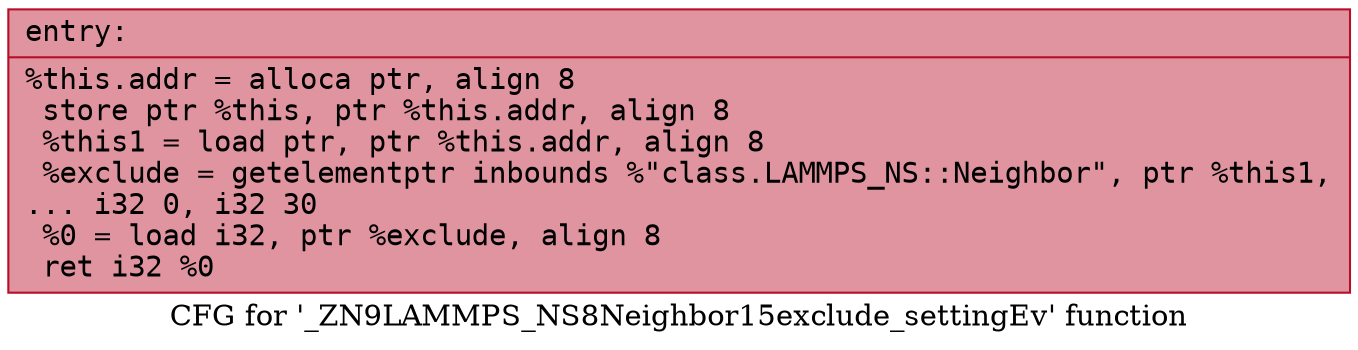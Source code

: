 digraph "CFG for '_ZN9LAMMPS_NS8Neighbor15exclude_settingEv' function" {
	label="CFG for '_ZN9LAMMPS_NS8Neighbor15exclude_settingEv' function";

	Node0x5563be1292e0 [shape=record,color="#b70d28ff", style=filled, fillcolor="#b70d2870" fontname="Courier",label="{entry:\l|  %this.addr = alloca ptr, align 8\l  store ptr %this, ptr %this.addr, align 8\l  %this1 = load ptr, ptr %this.addr, align 8\l  %exclude = getelementptr inbounds %\"class.LAMMPS_NS::Neighbor\", ptr %this1,\l... i32 0, i32 30\l  %0 = load i32, ptr %exclude, align 8\l  ret i32 %0\l}"];
}
